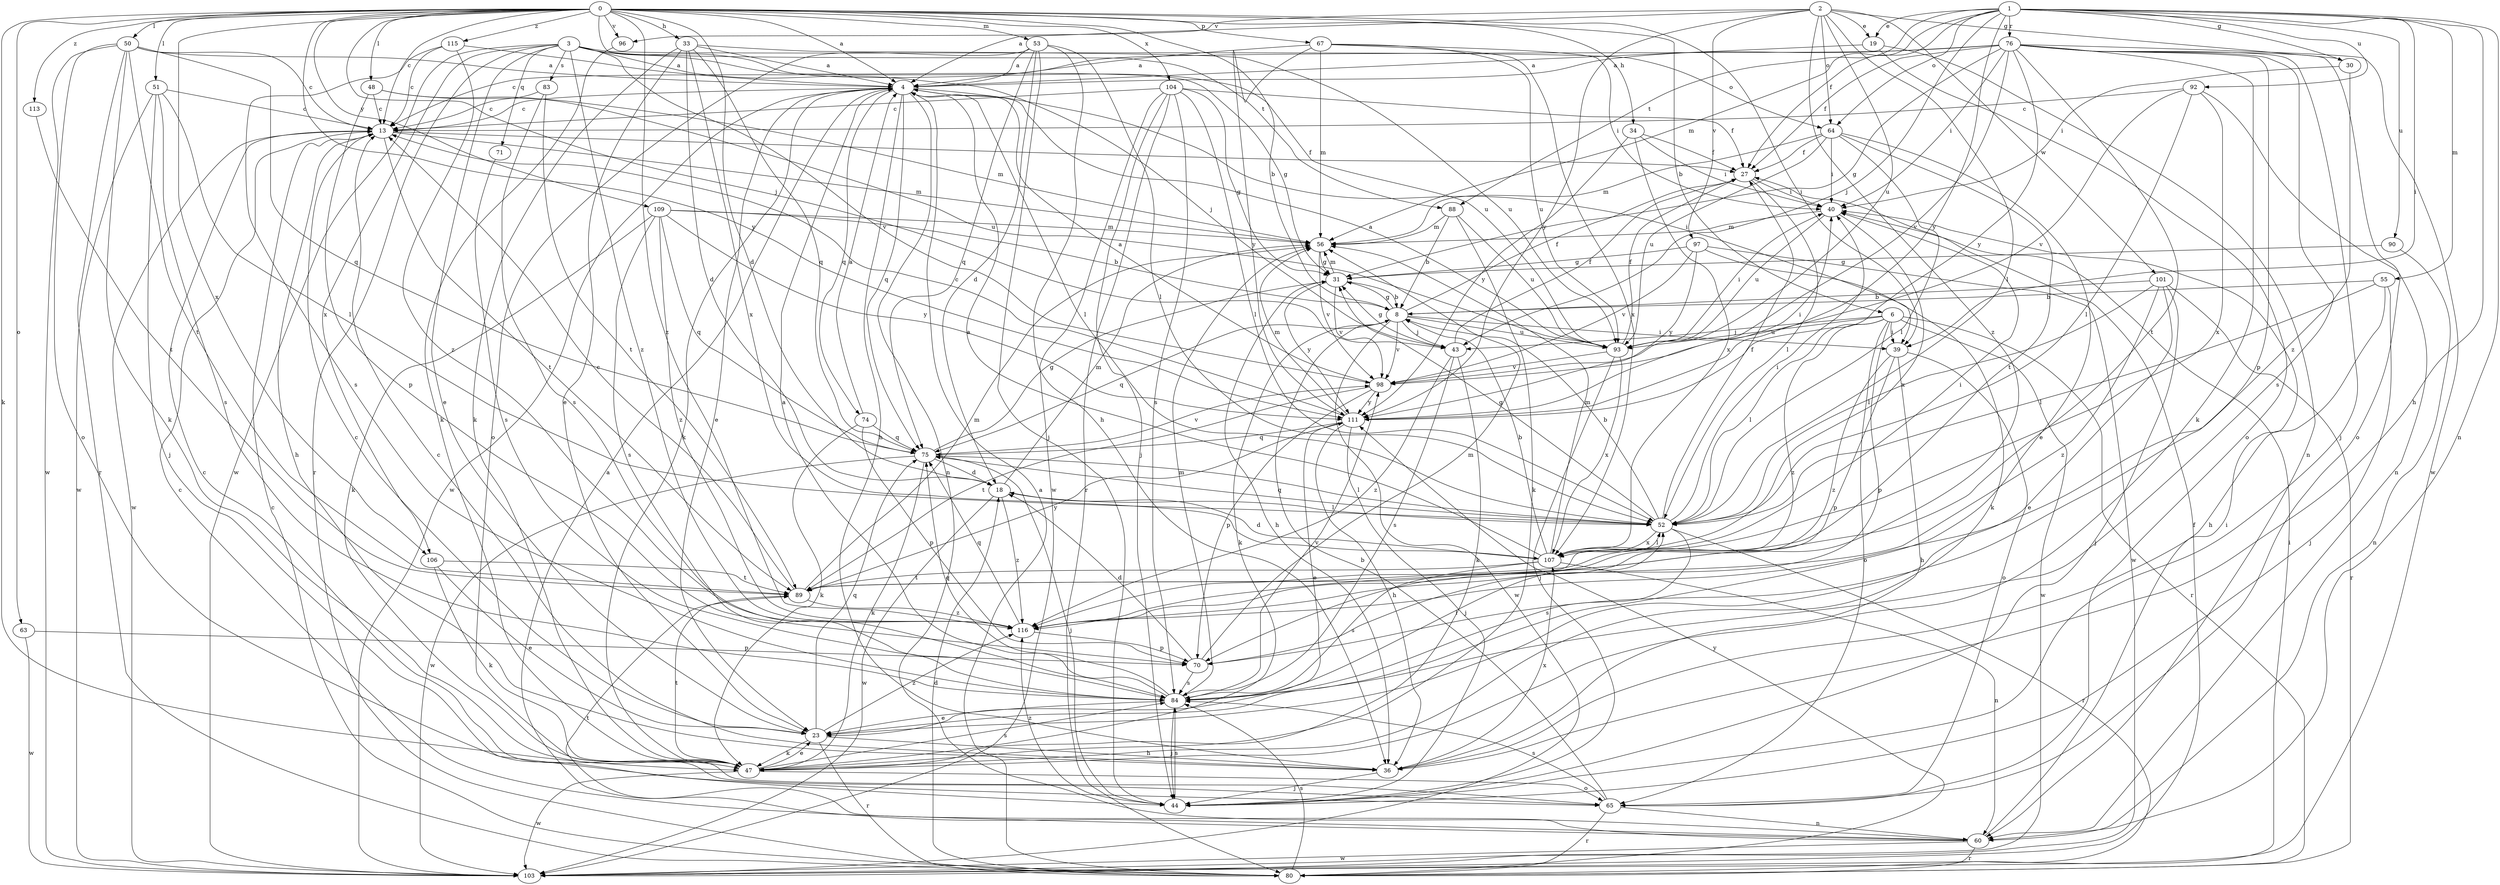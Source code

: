 strict digraph  {
0;
1;
2;
3;
4;
6;
8;
13;
18;
19;
23;
27;
30;
31;
33;
34;
36;
39;
40;
43;
44;
47;
48;
50;
51;
52;
53;
55;
56;
60;
63;
64;
65;
67;
70;
71;
74;
75;
76;
80;
83;
84;
88;
89;
90;
92;
93;
96;
97;
98;
101;
103;
104;
106;
107;
109;
111;
113;
115;
116;
0 -> 4  [label=a];
0 -> 6  [label=b];
0 -> 8  [label=b];
0 -> 13  [label=c];
0 -> 18  [label=d];
0 -> 33  [label=h];
0 -> 34  [label=h];
0 -> 39  [label=i];
0 -> 43  [label=j];
0 -> 47  [label=k];
0 -> 48  [label=l];
0 -> 50  [label=l];
0 -> 51  [label=l];
0 -> 53  [label=m];
0 -> 63  [label=o];
0 -> 67  [label=p];
0 -> 88  [label=t];
0 -> 96  [label=v];
0 -> 104  [label=x];
0 -> 106  [label=x];
0 -> 109  [label=y];
0 -> 111  [label=y];
0 -> 113  [label=z];
0 -> 115  [label=z];
0 -> 116  [label=z];
1 -> 19  [label=e];
1 -> 27  [label=f];
1 -> 30  [label=g];
1 -> 36  [label=h];
1 -> 39  [label=i];
1 -> 43  [label=j];
1 -> 55  [label=m];
1 -> 56  [label=m];
1 -> 60  [label=n];
1 -> 64  [label=o];
1 -> 76  [label=r];
1 -> 88  [label=t];
1 -> 90  [label=u];
1 -> 92  [label=u];
1 -> 111  [label=y];
2 -> 4  [label=a];
2 -> 19  [label=e];
2 -> 30  [label=g];
2 -> 52  [label=l];
2 -> 64  [label=o];
2 -> 93  [label=u];
2 -> 96  [label=v];
2 -> 97  [label=v];
2 -> 101  [label=w];
2 -> 111  [label=y];
2 -> 116  [label=z];
3 -> 23  [label=e];
3 -> 31  [label=g];
3 -> 43  [label=j];
3 -> 64  [label=o];
3 -> 71  [label=q];
3 -> 80  [label=r];
3 -> 83  [label=s];
3 -> 93  [label=u];
3 -> 98  [label=v];
3 -> 103  [label=w];
3 -> 106  [label=x];
3 -> 116  [label=z];
4 -> 13  [label=c];
4 -> 23  [label=e];
4 -> 36  [label=h];
4 -> 39  [label=i];
4 -> 47  [label=k];
4 -> 52  [label=l];
4 -> 60  [label=n];
4 -> 74  [label=q];
4 -> 75  [label=q];
4 -> 103  [label=w];
6 -> 39  [label=i];
6 -> 43  [label=j];
6 -> 52  [label=l];
6 -> 65  [label=o];
6 -> 70  [label=p];
6 -> 80  [label=r];
6 -> 93  [label=u];
6 -> 103  [label=w];
6 -> 116  [label=z];
8 -> 27  [label=f];
8 -> 31  [label=g];
8 -> 39  [label=i];
8 -> 43  [label=j];
8 -> 47  [label=k];
8 -> 75  [label=q];
8 -> 93  [label=u];
8 -> 98  [label=v];
8 -> 103  [label=w];
13 -> 27  [label=f];
13 -> 36  [label=h];
13 -> 56  [label=m];
13 -> 89  [label=t];
13 -> 103  [label=w];
18 -> 52  [label=l];
18 -> 56  [label=m];
18 -> 103  [label=w];
18 -> 116  [label=z];
19 -> 4  [label=a];
19 -> 60  [label=n];
19 -> 65  [label=o];
23 -> 13  [label=c];
23 -> 36  [label=h];
23 -> 47  [label=k];
23 -> 75  [label=q];
23 -> 80  [label=r];
23 -> 116  [label=z];
27 -> 40  [label=i];
27 -> 52  [label=l];
30 -> 40  [label=i];
30 -> 116  [label=z];
31 -> 8  [label=b];
31 -> 36  [label=h];
31 -> 56  [label=m];
31 -> 98  [label=v];
31 -> 111  [label=y];
33 -> 4  [label=a];
33 -> 18  [label=d];
33 -> 23  [label=e];
33 -> 47  [label=k];
33 -> 75  [label=q];
33 -> 93  [label=u];
33 -> 107  [label=x];
34 -> 27  [label=f];
34 -> 40  [label=i];
34 -> 107  [label=x];
34 -> 111  [label=y];
36 -> 13  [label=c];
36 -> 44  [label=j];
36 -> 107  [label=x];
39 -> 36  [label=h];
39 -> 65  [label=o];
39 -> 70  [label=p];
39 -> 116  [label=z];
40 -> 56  [label=m];
40 -> 93  [label=u];
40 -> 107  [label=x];
43 -> 27  [label=f];
43 -> 31  [label=g];
43 -> 47  [label=k];
43 -> 84  [label=s];
43 -> 116  [label=z];
44 -> 84  [label=s];
44 -> 116  [label=z];
47 -> 23  [label=e];
47 -> 65  [label=o];
47 -> 84  [label=s];
47 -> 89  [label=t];
47 -> 103  [label=w];
48 -> 13  [label=c];
48 -> 56  [label=m];
48 -> 70  [label=p];
48 -> 93  [label=u];
50 -> 4  [label=a];
50 -> 13  [label=c];
50 -> 47  [label=k];
50 -> 65  [label=o];
50 -> 75  [label=q];
50 -> 80  [label=r];
50 -> 89  [label=t];
50 -> 103  [label=w];
51 -> 13  [label=c];
51 -> 44  [label=j];
51 -> 52  [label=l];
51 -> 84  [label=s];
51 -> 103  [label=w];
52 -> 8  [label=b];
52 -> 27  [label=f];
52 -> 31  [label=g];
52 -> 40  [label=i];
52 -> 75  [label=q];
52 -> 80  [label=r];
52 -> 84  [label=s];
52 -> 107  [label=x];
53 -> 4  [label=a];
53 -> 18  [label=d];
53 -> 36  [label=h];
53 -> 44  [label=j];
53 -> 52  [label=l];
53 -> 65  [label=o];
53 -> 75  [label=q];
55 -> 8  [label=b];
55 -> 36  [label=h];
55 -> 44  [label=j];
55 -> 52  [label=l];
56 -> 31  [label=g];
56 -> 98  [label=v];
60 -> 4  [label=a];
60 -> 13  [label=c];
60 -> 40  [label=i];
60 -> 80  [label=r];
60 -> 89  [label=t];
60 -> 103  [label=w];
63 -> 70  [label=p];
63 -> 103  [label=w];
64 -> 23  [label=e];
64 -> 27  [label=f];
64 -> 40  [label=i];
64 -> 52  [label=l];
64 -> 56  [label=m];
64 -> 89  [label=t];
64 -> 93  [label=u];
65 -> 8  [label=b];
65 -> 13  [label=c];
65 -> 60  [label=n];
65 -> 80  [label=r];
65 -> 84  [label=s];
67 -> 4  [label=a];
67 -> 40  [label=i];
67 -> 56  [label=m];
67 -> 93  [label=u];
67 -> 107  [label=x];
67 -> 111  [label=y];
70 -> 18  [label=d];
70 -> 56  [label=m];
70 -> 84  [label=s];
71 -> 84  [label=s];
74 -> 4  [label=a];
74 -> 47  [label=k];
74 -> 70  [label=p];
74 -> 75  [label=q];
75 -> 18  [label=d];
75 -> 31  [label=g];
75 -> 44  [label=j];
75 -> 47  [label=k];
75 -> 52  [label=l];
75 -> 98  [label=v];
75 -> 103  [label=w];
76 -> 4  [label=a];
76 -> 13  [label=c];
76 -> 27  [label=f];
76 -> 31  [label=g];
76 -> 40  [label=i];
76 -> 44  [label=j];
76 -> 47  [label=k];
76 -> 65  [label=o];
76 -> 70  [label=p];
76 -> 84  [label=s];
76 -> 89  [label=t];
76 -> 98  [label=v];
76 -> 103  [label=w];
76 -> 111  [label=y];
80 -> 4  [label=a];
80 -> 13  [label=c];
80 -> 18  [label=d];
80 -> 84  [label=s];
80 -> 111  [label=y];
83 -> 13  [label=c];
83 -> 84  [label=s];
83 -> 89  [label=t];
84 -> 4  [label=a];
84 -> 23  [label=e];
84 -> 44  [label=j];
84 -> 52  [label=l];
84 -> 56  [label=m];
84 -> 75  [label=q];
84 -> 98  [label=v];
88 -> 8  [label=b];
88 -> 47  [label=k];
88 -> 56  [label=m];
88 -> 93  [label=u];
89 -> 13  [label=c];
89 -> 56  [label=m];
89 -> 111  [label=y];
89 -> 116  [label=z];
90 -> 31  [label=g];
90 -> 60  [label=n];
92 -> 13  [label=c];
92 -> 52  [label=l];
92 -> 60  [label=n];
92 -> 98  [label=v];
92 -> 107  [label=x];
93 -> 4  [label=a];
93 -> 27  [label=f];
93 -> 40  [label=i];
93 -> 44  [label=j];
93 -> 98  [label=v];
93 -> 107  [label=x];
96 -> 47  [label=k];
97 -> 31  [label=g];
97 -> 47  [label=k];
97 -> 98  [label=v];
97 -> 103  [label=w];
97 -> 111  [label=y];
98 -> 4  [label=a];
98 -> 70  [label=p];
98 -> 89  [label=t];
98 -> 111  [label=y];
101 -> 8  [label=b];
101 -> 23  [label=e];
101 -> 44  [label=j];
101 -> 52  [label=l];
101 -> 80  [label=r];
101 -> 116  [label=z];
103 -> 27  [label=f];
103 -> 40  [label=i];
104 -> 13  [label=c];
104 -> 27  [label=f];
104 -> 31  [label=g];
104 -> 44  [label=j];
104 -> 52  [label=l];
104 -> 80  [label=r];
104 -> 84  [label=s];
104 -> 103  [label=w];
106 -> 23  [label=e];
106 -> 47  [label=k];
106 -> 89  [label=t];
107 -> 4  [label=a];
107 -> 8  [label=b];
107 -> 18  [label=d];
107 -> 40  [label=i];
107 -> 52  [label=l];
107 -> 56  [label=m];
107 -> 60  [label=n];
107 -> 84  [label=s];
107 -> 89  [label=t];
109 -> 8  [label=b];
109 -> 47  [label=k];
109 -> 56  [label=m];
109 -> 75  [label=q];
109 -> 84  [label=s];
109 -> 111  [label=y];
109 -> 116  [label=z];
111 -> 13  [label=c];
111 -> 23  [label=e];
111 -> 36  [label=h];
111 -> 40  [label=i];
111 -> 44  [label=j];
111 -> 56  [label=m];
111 -> 75  [label=q];
113 -> 89  [label=t];
115 -> 4  [label=a];
115 -> 13  [label=c];
115 -> 84  [label=s];
115 -> 116  [label=z];
116 -> 70  [label=p];
116 -> 75  [label=q];
}
